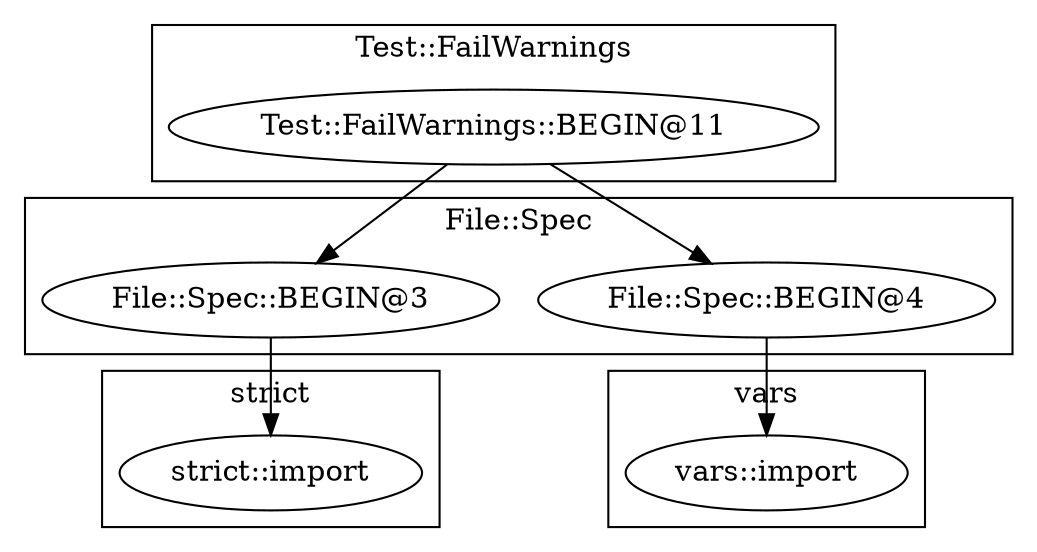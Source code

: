 digraph {
graph [overlap=false]
subgraph cluster_Test_FailWarnings {
	label="Test::FailWarnings";
	"Test::FailWarnings::BEGIN@11";
}
subgraph cluster_strict {
	label="strict";
	"strict::import";
}
subgraph cluster_File_Spec {
	label="File::Spec";
	"File::Spec::BEGIN@3";
	"File::Spec::BEGIN@4";
}
subgraph cluster_vars {
	label="vars";
	"vars::import";
}
"File::Spec::BEGIN@4" -> "vars::import";
"Test::FailWarnings::BEGIN@11" -> "File::Spec::BEGIN@3";
"Test::FailWarnings::BEGIN@11" -> "File::Spec::BEGIN@4";
"File::Spec::BEGIN@3" -> "strict::import";
}
